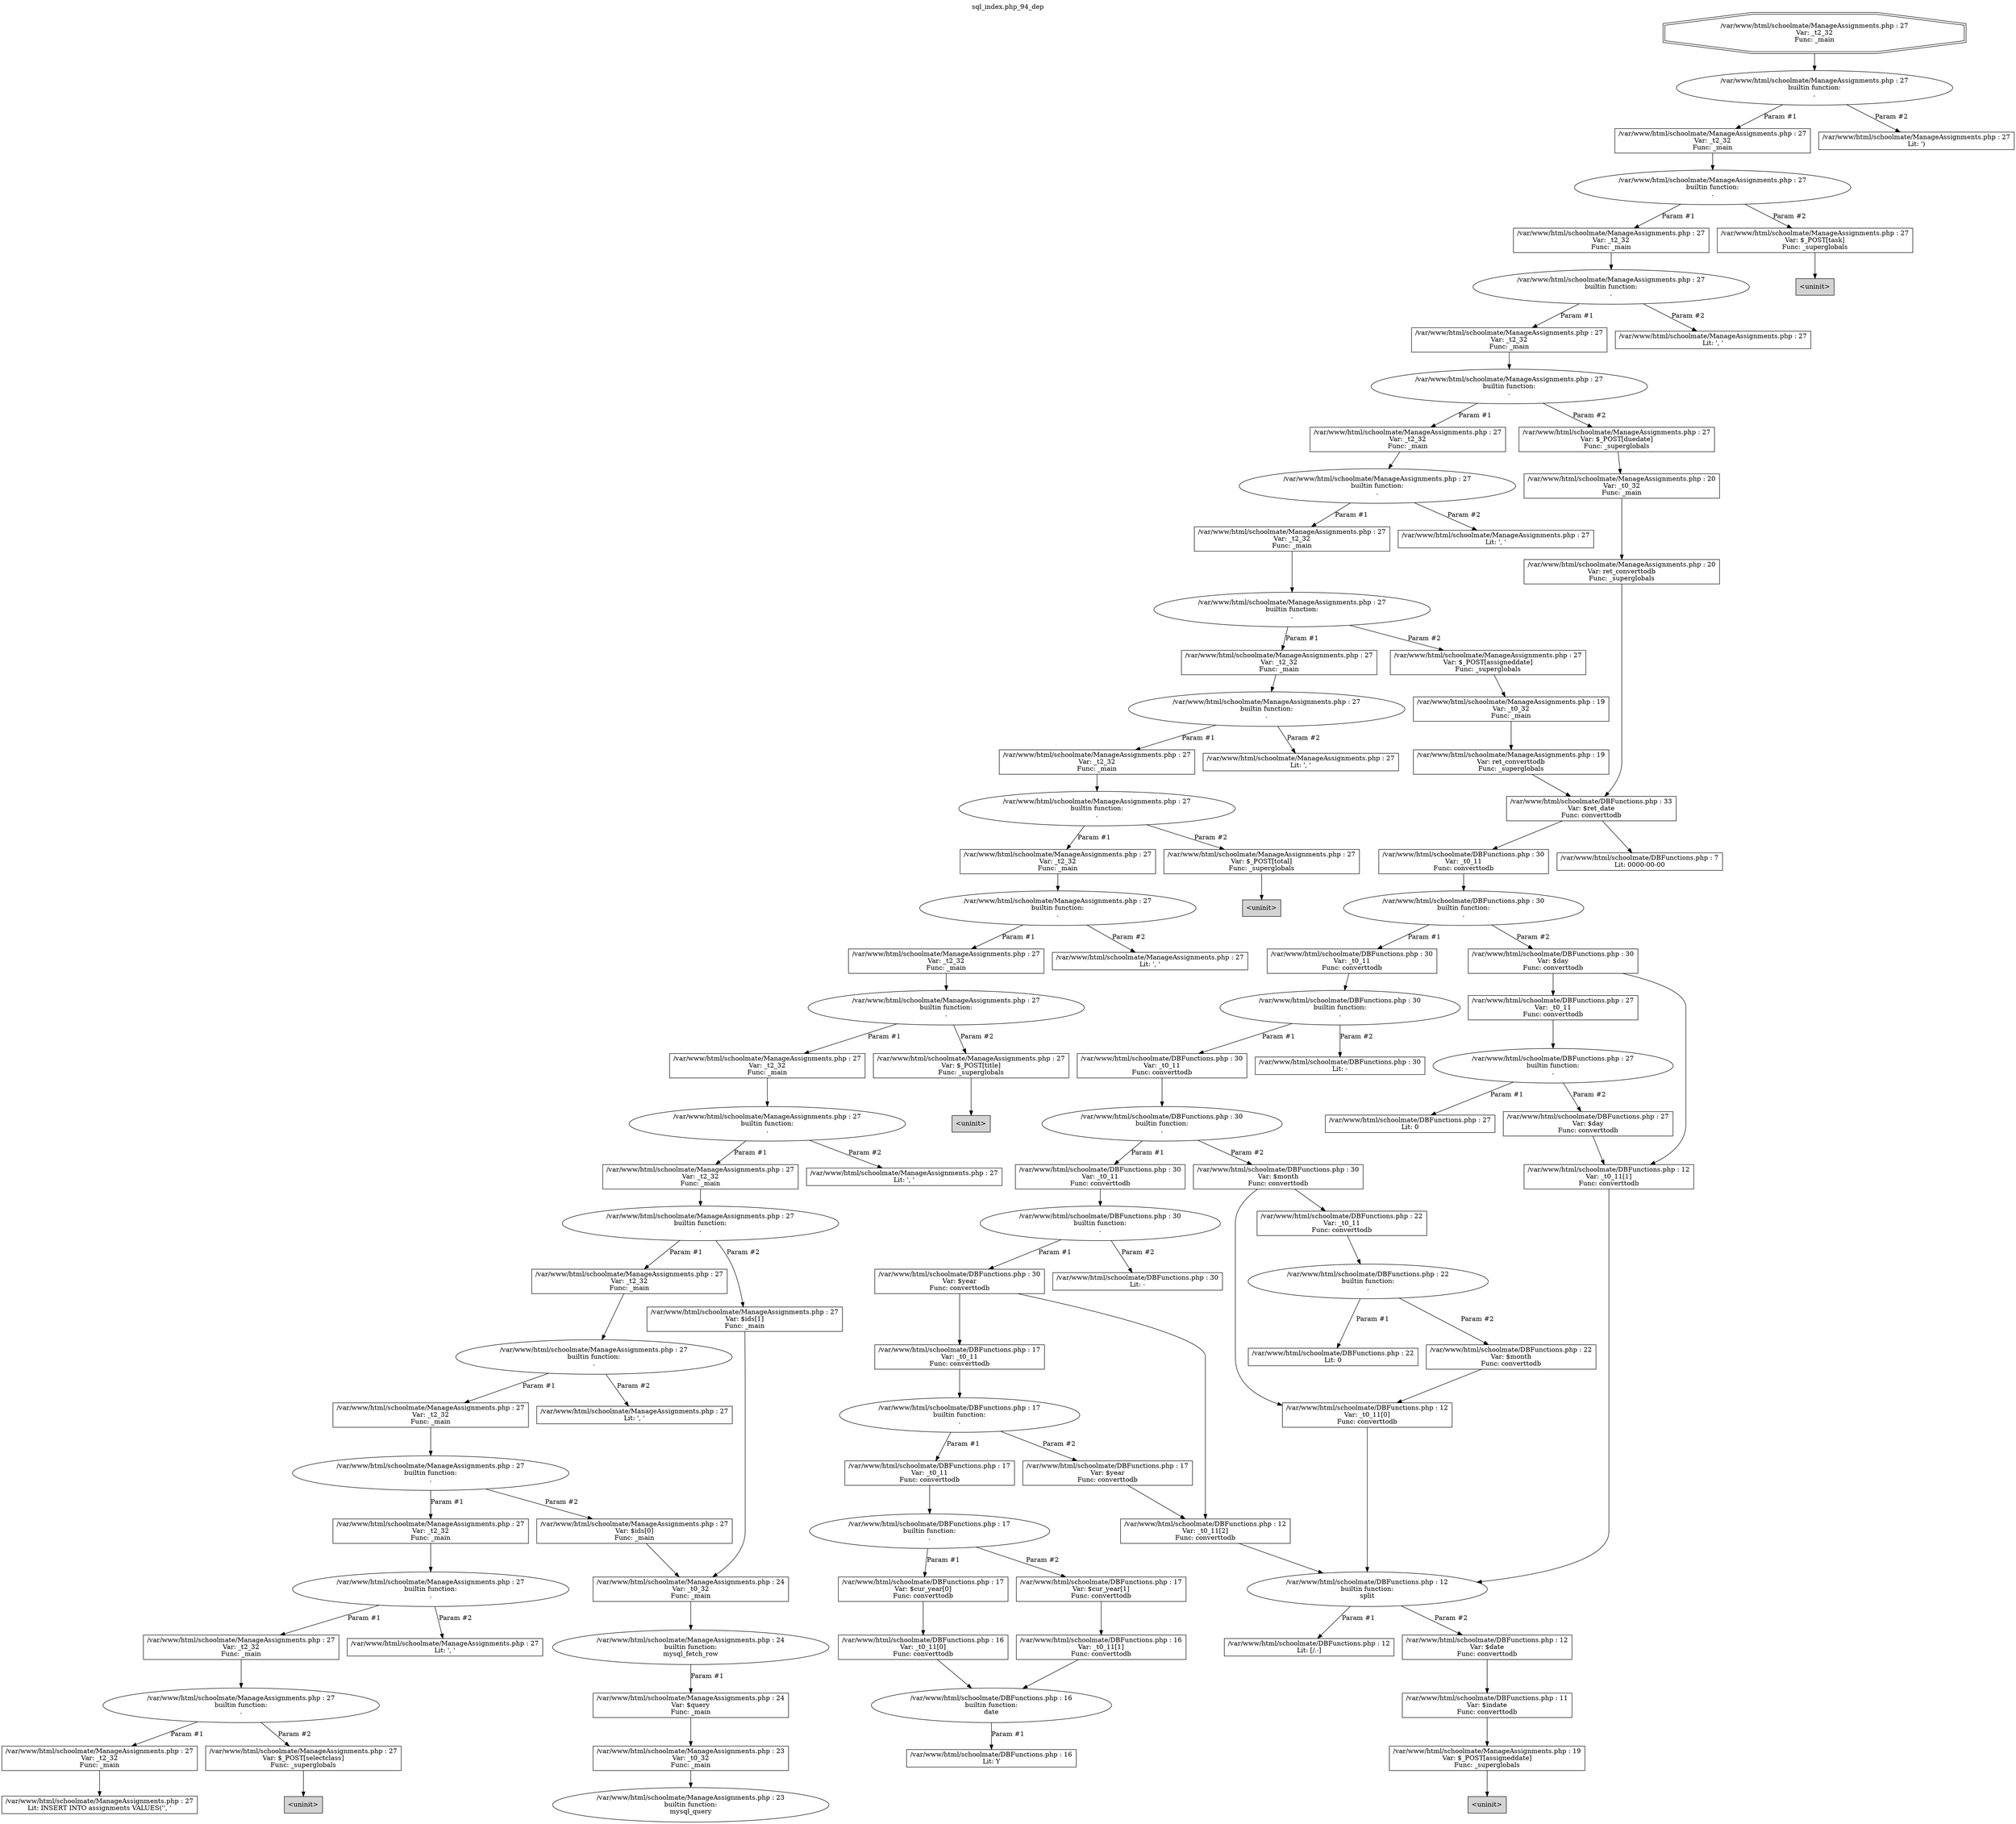 digraph cfg {
  label="sql_index.php_94_dep";
  labelloc=t;
  n1 [shape=doubleoctagon, label="/var/www/html/schoolmate/ManageAssignments.php : 27\nVar: _t2_32\nFunc: _main\n"];
  n2 [shape=ellipse, label="/var/www/html/schoolmate/ManageAssignments.php : 27\nbuiltin function:\n.\n"];
  n3 [shape=box, label="/var/www/html/schoolmate/ManageAssignments.php : 27\nVar: _t2_32\nFunc: _main\n"];
  n4 [shape=ellipse, label="/var/www/html/schoolmate/ManageAssignments.php : 27\nbuiltin function:\n.\n"];
  n5 [shape=box, label="/var/www/html/schoolmate/ManageAssignments.php : 27\nVar: _t2_32\nFunc: _main\n"];
  n6 [shape=ellipse, label="/var/www/html/schoolmate/ManageAssignments.php : 27\nbuiltin function:\n.\n"];
  n7 [shape=box, label="/var/www/html/schoolmate/ManageAssignments.php : 27\nVar: _t2_32\nFunc: _main\n"];
  n8 [shape=ellipse, label="/var/www/html/schoolmate/ManageAssignments.php : 27\nbuiltin function:\n.\n"];
  n9 [shape=box, label="/var/www/html/schoolmate/ManageAssignments.php : 27\nVar: _t2_32\nFunc: _main\n"];
  n10 [shape=ellipse, label="/var/www/html/schoolmate/ManageAssignments.php : 27\nbuiltin function:\n.\n"];
  n11 [shape=box, label="/var/www/html/schoolmate/ManageAssignments.php : 27\nVar: _t2_32\nFunc: _main\n"];
  n12 [shape=ellipse, label="/var/www/html/schoolmate/ManageAssignments.php : 27\nbuiltin function:\n.\n"];
  n13 [shape=box, label="/var/www/html/schoolmate/ManageAssignments.php : 27\nVar: _t2_32\nFunc: _main\n"];
  n14 [shape=ellipse, label="/var/www/html/schoolmate/ManageAssignments.php : 27\nbuiltin function:\n.\n"];
  n15 [shape=box, label="/var/www/html/schoolmate/ManageAssignments.php : 27\nVar: _t2_32\nFunc: _main\n"];
  n16 [shape=ellipse, label="/var/www/html/schoolmate/ManageAssignments.php : 27\nbuiltin function:\n.\n"];
  n17 [shape=box, label="/var/www/html/schoolmate/ManageAssignments.php : 27\nVar: _t2_32\nFunc: _main\n"];
  n18 [shape=ellipse, label="/var/www/html/schoolmate/ManageAssignments.php : 27\nbuiltin function:\n.\n"];
  n19 [shape=box, label="/var/www/html/schoolmate/ManageAssignments.php : 27\nVar: _t2_32\nFunc: _main\n"];
  n20 [shape=ellipse, label="/var/www/html/schoolmate/ManageAssignments.php : 27\nbuiltin function:\n.\n"];
  n21 [shape=box, label="/var/www/html/schoolmate/ManageAssignments.php : 27\nVar: _t2_32\nFunc: _main\n"];
  n22 [shape=ellipse, label="/var/www/html/schoolmate/ManageAssignments.php : 27\nbuiltin function:\n.\n"];
  n23 [shape=box, label="/var/www/html/schoolmate/ManageAssignments.php : 27\nVar: _t2_32\nFunc: _main\n"];
  n24 [shape=ellipse, label="/var/www/html/schoolmate/ManageAssignments.php : 27\nbuiltin function:\n.\n"];
  n25 [shape=box, label="/var/www/html/schoolmate/ManageAssignments.php : 27\nVar: _t2_32\nFunc: _main\n"];
  n26 [shape=ellipse, label="/var/www/html/schoolmate/ManageAssignments.php : 27\nbuiltin function:\n.\n"];
  n27 [shape=box, label="/var/www/html/schoolmate/ManageAssignments.php : 27\nVar: _t2_32\nFunc: _main\n"];
  n28 [shape=ellipse, label="/var/www/html/schoolmate/ManageAssignments.php : 27\nbuiltin function:\n.\n"];
  n29 [shape=box, label="/var/www/html/schoolmate/ManageAssignments.php : 27\nVar: _t2_32\nFunc: _main\n"];
  n30 [shape=ellipse, label="/var/www/html/schoolmate/ManageAssignments.php : 27\nbuiltin function:\n.\n"];
  n31 [shape=box, label="/var/www/html/schoolmate/ManageAssignments.php : 27\nVar: _t2_32\nFunc: _main\n"];
  n32 [shape=ellipse, label="/var/www/html/schoolmate/ManageAssignments.php : 27\nbuiltin function:\n.\n"];
  n33 [shape=box, label="/var/www/html/schoolmate/ManageAssignments.php : 27\nVar: _t2_32\nFunc: _main\n"];
  n34 [shape=box, label="/var/www/html/schoolmate/ManageAssignments.php : 27\nLit: INSERT INTO assignments VALUES('', '\n"];
  n35 [shape=box, label="/var/www/html/schoolmate/ManageAssignments.php : 27\nVar: $_POST[selectclass]\nFunc: _superglobals\n"];
  n36 [shape=box, label="<uninit>",style=filled];
  n37 [shape=box, label="/var/www/html/schoolmate/ManageAssignments.php : 27\nLit: ', '\n"];
  n38 [shape=box, label="/var/www/html/schoolmate/ManageAssignments.php : 27\nVar: $ids[0]\nFunc: _main\n"];
  n39 [shape=box, label="/var/www/html/schoolmate/ManageAssignments.php : 24\nVar: _t0_32\nFunc: _main\n"];
  n40 [shape=ellipse, label="/var/www/html/schoolmate/ManageAssignments.php : 24\nbuiltin function:\nmysql_fetch_row\n"];
  n41 [shape=box, label="/var/www/html/schoolmate/ManageAssignments.php : 24\nVar: $query\nFunc: _main\n"];
  n42 [shape=box, label="/var/www/html/schoolmate/ManageAssignments.php : 23\nVar: _t0_32\nFunc: _main\n"];
  n43 [shape=ellipse, label="/var/www/html/schoolmate/ManageAssignments.php : 23\nbuiltin function:\nmysql_query\n"];
  n44 [shape=box, label="/var/www/html/schoolmate/ManageAssignments.php : 27\nLit: ', '\n"];
  n45 [shape=box, label="/var/www/html/schoolmate/ManageAssignments.php : 27\nVar: $ids[1]\nFunc: _main\n"];
  n46 [shape=box, label="/var/www/html/schoolmate/ManageAssignments.php : 27\nLit: ', '\n"];
  n47 [shape=box, label="/var/www/html/schoolmate/ManageAssignments.php : 27\nVar: $_POST[title]\nFunc: _superglobals\n"];
  n48 [shape=box, label="<uninit>",style=filled];
  n49 [shape=box, label="/var/www/html/schoolmate/ManageAssignments.php : 27\nLit: ', '\n"];
  n50 [shape=box, label="/var/www/html/schoolmate/ManageAssignments.php : 27\nVar: $_POST[total]\nFunc: _superglobals\n"];
  n51 [shape=box, label="<uninit>",style=filled];
  n52 [shape=box, label="/var/www/html/schoolmate/ManageAssignments.php : 27\nLit: ', '\n"];
  n53 [shape=box, label="/var/www/html/schoolmate/ManageAssignments.php : 27\nVar: $_POST[assigneddate]\nFunc: _superglobals\n"];
  n54 [shape=box, label="/var/www/html/schoolmate/ManageAssignments.php : 19\nVar: _t0_32\nFunc: _main\n"];
  n55 [shape=box, label="/var/www/html/schoolmate/ManageAssignments.php : 19\nVar: ret_converttodb\nFunc: _superglobals\n"];
  n56 [shape=box, label="/var/www/html/schoolmate/DBFunctions.php : 33\nVar: $ret_date\nFunc: converttodb\n"];
  n57 [shape=box, label="/var/www/html/schoolmate/DBFunctions.php : 30\nVar: _t0_11\nFunc: converttodb\n"];
  n58 [shape=ellipse, label="/var/www/html/schoolmate/DBFunctions.php : 30\nbuiltin function:\n.\n"];
  n59 [shape=box, label="/var/www/html/schoolmate/DBFunctions.php : 30\nVar: _t0_11\nFunc: converttodb\n"];
  n60 [shape=ellipse, label="/var/www/html/schoolmate/DBFunctions.php : 30\nbuiltin function:\n.\n"];
  n61 [shape=box, label="/var/www/html/schoolmate/DBFunctions.php : 30\nVar: _t0_11\nFunc: converttodb\n"];
  n62 [shape=ellipse, label="/var/www/html/schoolmate/DBFunctions.php : 30\nbuiltin function:\n.\n"];
  n63 [shape=box, label="/var/www/html/schoolmate/DBFunctions.php : 30\nVar: _t0_11\nFunc: converttodb\n"];
  n64 [shape=ellipse, label="/var/www/html/schoolmate/DBFunctions.php : 30\nbuiltin function:\n.\n"];
  n65 [shape=box, label="/var/www/html/schoolmate/DBFunctions.php : 30\nVar: $year\nFunc: converttodb\n"];
  n66 [shape=box, label="/var/www/html/schoolmate/DBFunctions.php : 17\nVar: _t0_11\nFunc: converttodb\n"];
  n67 [shape=ellipse, label="/var/www/html/schoolmate/DBFunctions.php : 17\nbuiltin function:\n.\n"];
  n68 [shape=box, label="/var/www/html/schoolmate/DBFunctions.php : 17\nVar: _t0_11\nFunc: converttodb\n"];
  n69 [shape=ellipse, label="/var/www/html/schoolmate/DBFunctions.php : 17\nbuiltin function:\n.\n"];
  n70 [shape=box, label="/var/www/html/schoolmate/DBFunctions.php : 17\nVar: $cur_year[0]\nFunc: converttodb\n"];
  n71 [shape=box, label="/var/www/html/schoolmate/DBFunctions.php : 16\nVar: _t0_11[0]\nFunc: converttodb\n"];
  n72 [shape=ellipse, label="/var/www/html/schoolmate/DBFunctions.php : 16\nbuiltin function:\ndate\n"];
  n73 [shape=box, label="/var/www/html/schoolmate/DBFunctions.php : 16\nLit: Y\n"];
  n74 [shape=box, label="/var/www/html/schoolmate/DBFunctions.php : 17\nVar: $cur_year[1]\nFunc: converttodb\n"];
  n75 [shape=box, label="/var/www/html/schoolmate/DBFunctions.php : 16\nVar: _t0_11[1]\nFunc: converttodb\n"];
  n76 [shape=box, label="/var/www/html/schoolmate/DBFunctions.php : 17\nVar: $year\nFunc: converttodb\n"];
  n77 [shape=box, label="/var/www/html/schoolmate/DBFunctions.php : 12\nVar: _t0_11[2]\nFunc: converttodb\n"];
  n78 [shape=ellipse, label="/var/www/html/schoolmate/DBFunctions.php : 12\nbuiltin function:\nsplit\n"];
  n79 [shape=box, label="/var/www/html/schoolmate/DBFunctions.php : 12\nLit: [/.-]\n"];
  n80 [shape=box, label="/var/www/html/schoolmate/DBFunctions.php : 12\nVar: $date\nFunc: converttodb\n"];
  n81 [shape=box, label="/var/www/html/schoolmate/DBFunctions.php : 11\nVar: $indate\nFunc: converttodb\n"];
  n82 [shape=box, label="/var/www/html/schoolmate/ManageAssignments.php : 19\nVar: $_POST[assigneddate]\nFunc: _superglobals\n"];
  n83 [shape=box, label="<uninit>",style=filled];
  n84 [shape=box, label="/var/www/html/schoolmate/DBFunctions.php : 30\nLit: -\n"];
  n85 [shape=box, label="/var/www/html/schoolmate/DBFunctions.php : 30\nVar: $month\nFunc: converttodb\n"];
  n86 [shape=box, label="/var/www/html/schoolmate/DBFunctions.php : 12\nVar: _t0_11[0]\nFunc: converttodb\n"];
  n87 [shape=box, label="/var/www/html/schoolmate/DBFunctions.php : 22\nVar: _t0_11\nFunc: converttodb\n"];
  n88 [shape=ellipse, label="/var/www/html/schoolmate/DBFunctions.php : 22\nbuiltin function:\n.\n"];
  n89 [shape=box, label="/var/www/html/schoolmate/DBFunctions.php : 22\nLit: 0\n"];
  n90 [shape=box, label="/var/www/html/schoolmate/DBFunctions.php : 22\nVar: $month\nFunc: converttodb\n"];
  n91 [shape=box, label="/var/www/html/schoolmate/DBFunctions.php : 30\nLit: -\n"];
  n92 [shape=box, label="/var/www/html/schoolmate/DBFunctions.php : 30\nVar: $day\nFunc: converttodb\n"];
  n93 [shape=box, label="/var/www/html/schoolmate/DBFunctions.php : 27\nVar: _t0_11\nFunc: converttodb\n"];
  n94 [shape=ellipse, label="/var/www/html/schoolmate/DBFunctions.php : 27\nbuiltin function:\n.\n"];
  n95 [shape=box, label="/var/www/html/schoolmate/DBFunctions.php : 27\nLit: 0\n"];
  n96 [shape=box, label="/var/www/html/schoolmate/DBFunctions.php : 27\nVar: $day\nFunc: converttodb\n"];
  n97 [shape=box, label="/var/www/html/schoolmate/DBFunctions.php : 12\nVar: _t0_11[1]\nFunc: converttodb\n"];
  n98 [shape=box, label="/var/www/html/schoolmate/DBFunctions.php : 7\nLit: 0000-00-00\n"];
  n99 [shape=box, label="/var/www/html/schoolmate/ManageAssignments.php : 27\nLit: ', '\n"];
  n100 [shape=box, label="/var/www/html/schoolmate/ManageAssignments.php : 27\nVar: $_POST[duedate]\nFunc: _superglobals\n"];
  n101 [shape=box, label="/var/www/html/schoolmate/ManageAssignments.php : 20\nVar: _t0_32\nFunc: _main\n"];
  n102 [shape=box, label="/var/www/html/schoolmate/ManageAssignments.php : 20\nVar: ret_converttodb\nFunc: _superglobals\n"];
  n103 [shape=box, label="/var/www/html/schoolmate/ManageAssignments.php : 27\nLit: ', '\n"];
  n104 [shape=box, label="/var/www/html/schoolmate/ManageAssignments.php : 27\nVar: $_POST[task]\nFunc: _superglobals\n"];
  n105 [shape=box, label="<uninit>",style=filled];
  n106 [shape=box, label="/var/www/html/schoolmate/ManageAssignments.php : 27\nLit: ')\n"];
  n1 -> n2;
  n3 -> n4;
  n5 -> n6;
  n7 -> n8;
  n9 -> n10;
  n11 -> n12;
  n13 -> n14;
  n15 -> n16;
  n17 -> n18;
  n19 -> n20;
  n21 -> n22;
  n23 -> n24;
  n25 -> n26;
  n27 -> n28;
  n29 -> n30;
  n31 -> n32;
  n33 -> n34;
  n32 -> n33[label="Param #1"];
  n32 -> n35[label="Param #2"];
  n35 -> n36;
  n30 -> n31[label="Param #1"];
  n30 -> n37[label="Param #2"];
  n28 -> n29[label="Param #1"];
  n28 -> n38[label="Param #2"];
  n39 -> n40;
  n42 -> n43;
  n41 -> n42;
  n40 -> n41[label="Param #1"];
  n38 -> n39;
  n26 -> n27[label="Param #1"];
  n26 -> n44[label="Param #2"];
  n24 -> n25[label="Param #1"];
  n24 -> n45[label="Param #2"];
  n45 -> n39;
  n22 -> n23[label="Param #1"];
  n22 -> n46[label="Param #2"];
  n20 -> n21[label="Param #1"];
  n20 -> n47[label="Param #2"];
  n47 -> n48;
  n18 -> n19[label="Param #1"];
  n18 -> n49[label="Param #2"];
  n16 -> n17[label="Param #1"];
  n16 -> n50[label="Param #2"];
  n50 -> n51;
  n14 -> n15[label="Param #1"];
  n14 -> n52[label="Param #2"];
  n12 -> n13[label="Param #1"];
  n12 -> n53[label="Param #2"];
  n57 -> n58;
  n59 -> n60;
  n61 -> n62;
  n63 -> n64;
  n66 -> n67;
  n68 -> n69;
  n71 -> n72;
  n72 -> n73[label="Param #1"];
  n70 -> n71;
  n69 -> n70[label="Param #1"];
  n69 -> n74[label="Param #2"];
  n75 -> n72;
  n74 -> n75;
  n67 -> n68[label="Param #1"];
  n67 -> n76[label="Param #2"];
  n77 -> n78;
  n78 -> n79[label="Param #1"];
  n78 -> n80[label="Param #2"];
  n82 -> n83;
  n81 -> n82;
  n80 -> n81;
  n76 -> n77;
  n65 -> n66;
  n65 -> n77;
  n64 -> n65[label="Param #1"];
  n64 -> n84[label="Param #2"];
  n62 -> n63[label="Param #1"];
  n62 -> n85[label="Param #2"];
  n86 -> n78;
  n85 -> n86;
  n85 -> n87;
  n87 -> n88;
  n88 -> n89[label="Param #1"];
  n88 -> n90[label="Param #2"];
  n90 -> n86;
  n60 -> n61[label="Param #1"];
  n60 -> n91[label="Param #2"];
  n58 -> n59[label="Param #1"];
  n58 -> n92[label="Param #2"];
  n93 -> n94;
  n94 -> n95[label="Param #1"];
  n94 -> n96[label="Param #2"];
  n97 -> n78;
  n96 -> n97;
  n92 -> n93;
  n92 -> n97;
  n56 -> n57;
  n56 -> n98;
  n55 -> n56;
  n54 -> n55;
  n53 -> n54;
  n10 -> n11[label="Param #1"];
  n10 -> n99[label="Param #2"];
  n8 -> n9[label="Param #1"];
  n8 -> n100[label="Param #2"];
  n102 -> n56;
  n101 -> n102;
  n100 -> n101;
  n6 -> n7[label="Param #1"];
  n6 -> n103[label="Param #2"];
  n4 -> n5[label="Param #1"];
  n4 -> n104[label="Param #2"];
  n104 -> n105;
  n2 -> n3[label="Param #1"];
  n2 -> n106[label="Param #2"];
}
